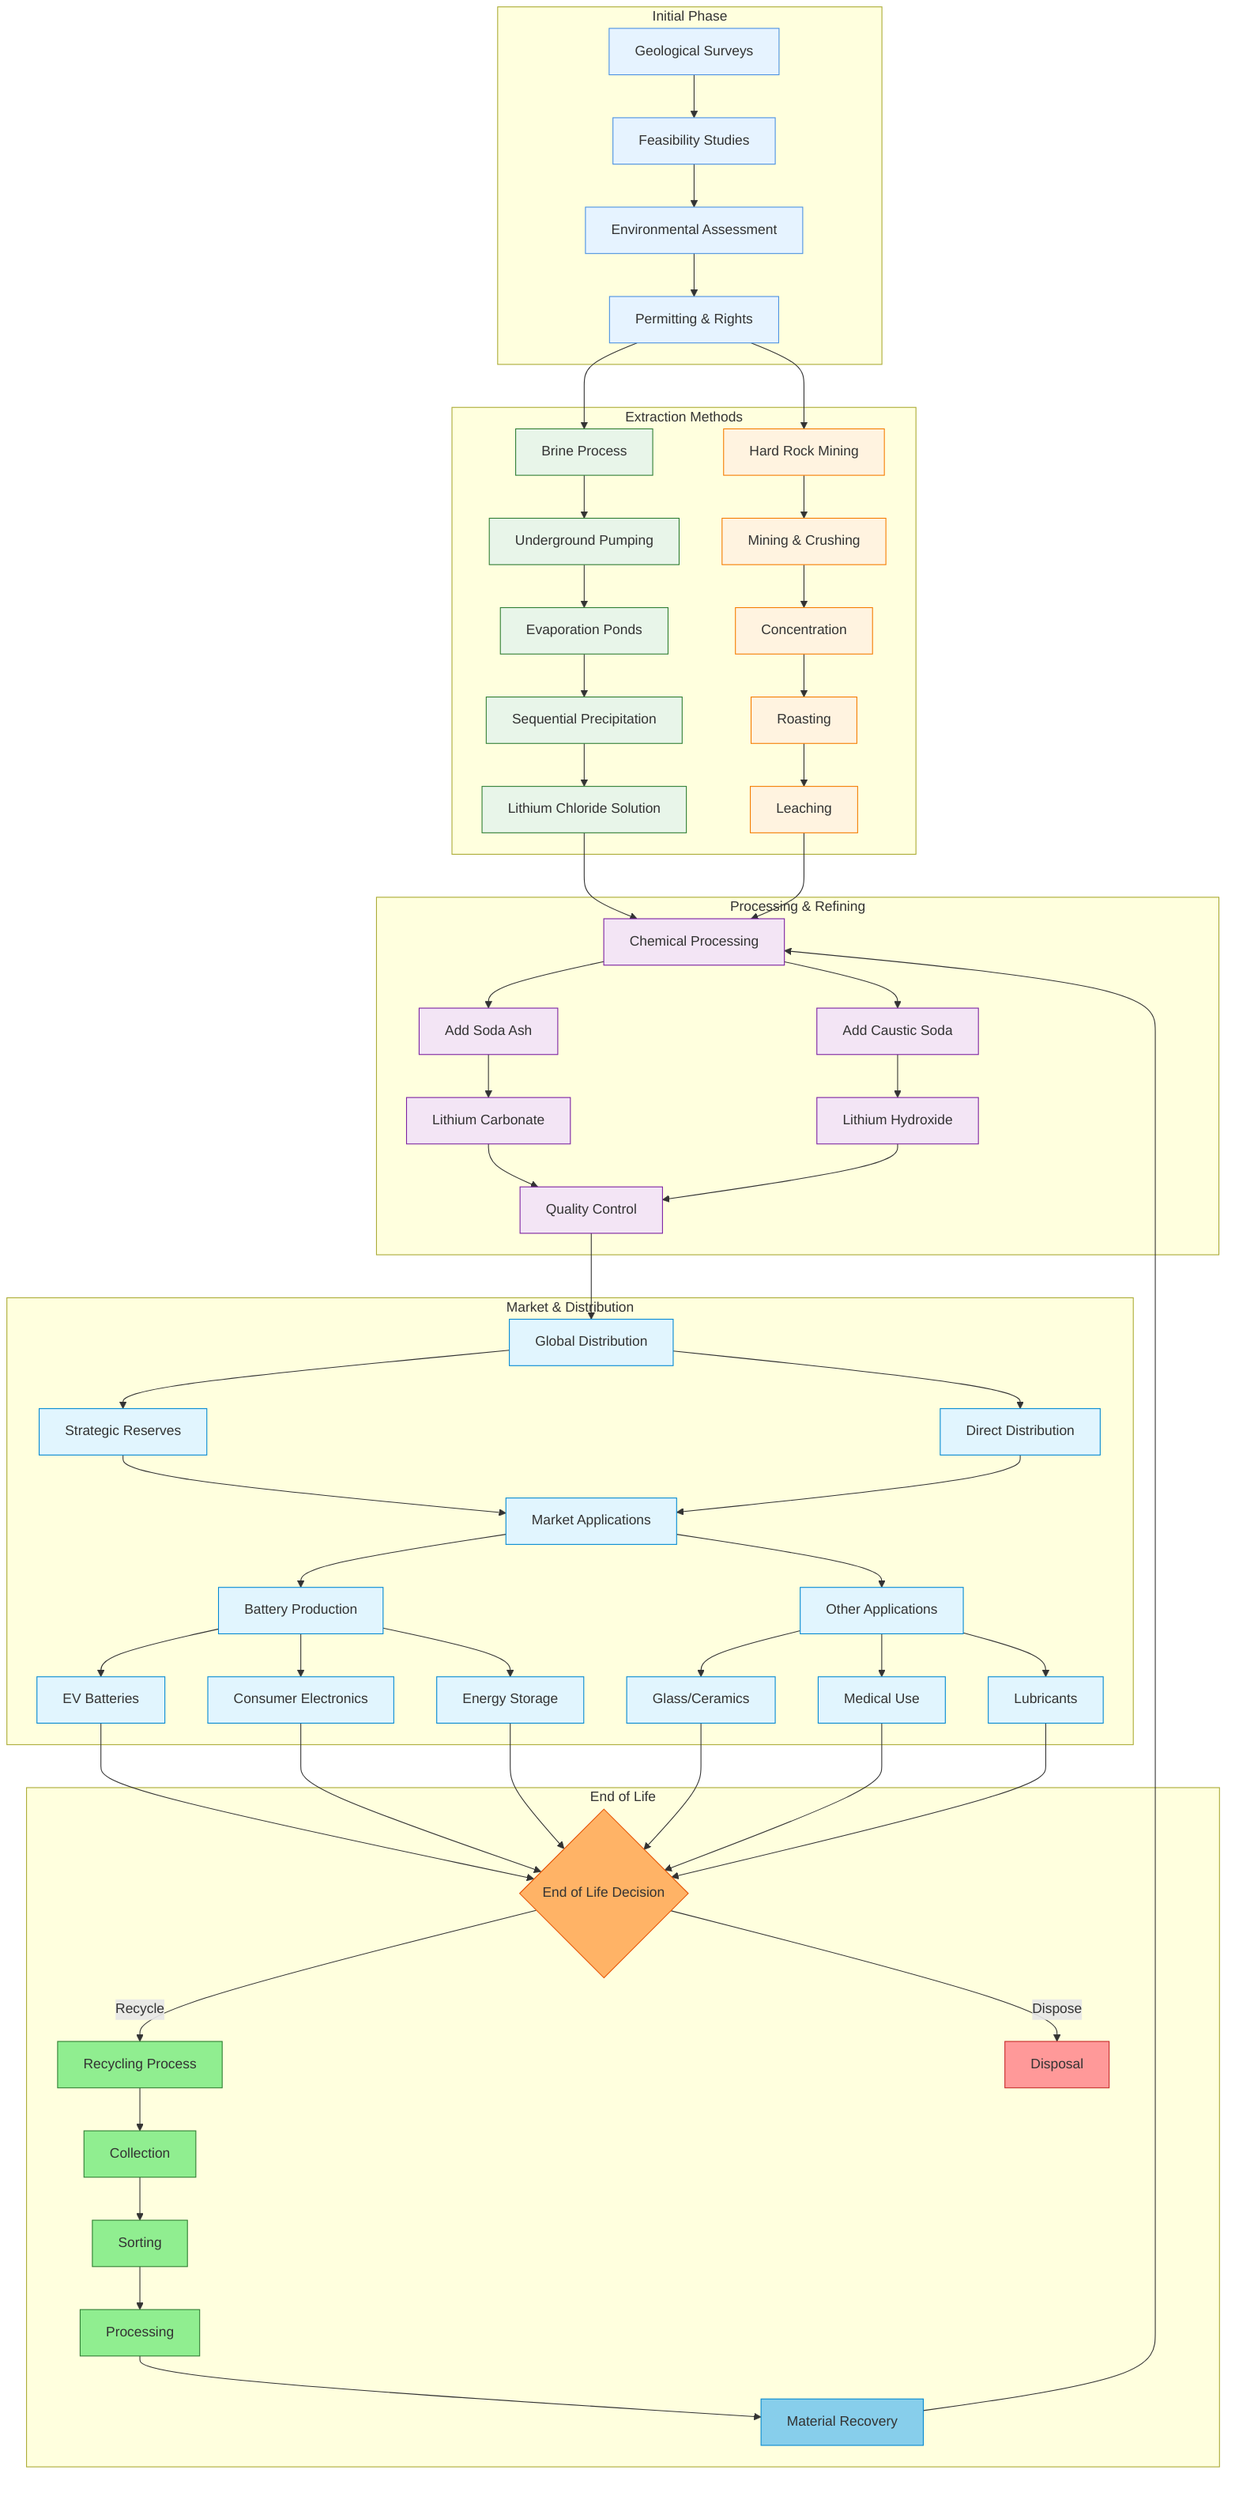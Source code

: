 flowchart TD
    subgraph Initial ["Initial Phase"]
        A[Geological Surveys] --> B[Feasibility Studies]
        B --> C[Environmental Assessment]
        C --> D[Permitting & Rights]
    end

    subgraph Extraction ["Extraction Methods"]
        direction LR
        E1[Brine Process] --> E1a[Underground Pumping]
        E1a --> E1b[Evaporation Ponds]
        E1b --> E1c[Sequential Precipitation]
        E1c --> E1d[Lithium Chloride Solution]

        E2[Hard Rock Mining] --> E2a[Mining & Crushing]
        E2a --> E2b[Concentration]
        E2b --> E2c[Roasting]
        E2c --> E2d[Leaching]
    end

    subgraph Processing ["Processing & Refining"]
        F[Chemical Processing] --> F1[Add Soda Ash]
        F --> F2[Add Caustic Soda]
        F1 --> G1[Lithium Carbonate]
        F2 --> G2[Lithium Hydroxide]
        G1 --> H[Quality Control]
        G2 --> H
    end

    subgraph Distribution ["Market & Distribution"]
        I[Global Distribution] --> I1[Strategic Reserves]
        I --> I2[Direct Distribution]
        
        I1 --> J[Market Applications]
        I2 --> J
        
        J --> J1[Battery Production]
        J --> J2[Other Applications]
        
        J1 --> K1[EV Batteries]
        J1 --> K2[Consumer Electronics]
        J1 --> K3[Energy Storage]
        
        J2 --> K4[Glass/Ceramics]
        J2 --> K5[Medical Use]
        J2 --> K6[Lubricants]
    end

    subgraph EOL ["End of Life"]
        L{End of Life Decision}
        
        L -->|Recycle| M[Recycling Process]
        L -->|Dispose| N[Disposal]
        
        M --> M1[Collection]
        M1 --> M2[Sorting]
        M2 --> M3[Processing]
        M3 --> M4[Material Recovery]
    end

    D --> E1
    D --> E2
    E1d --> F
    E2d --> F
    H --> I
    K1 --> L
    K2 --> L
    K3 --> L
    K4 --> L
    K5 --> L
    K6 --> L
    M4 --> F

    %% Initial Phase Styling
    style A fill:#E6F3FF,stroke:#4A90E2
    style B fill:#E6F3FF,stroke:#4A90E2
    style C fill:#E6F3FF,stroke:#4A90E2
    style D fill:#E6F3FF,stroke:#4A90E2

    %% Brine Process Styling
    style E1 fill:#E8F5E9,stroke:#2E7D32
    style E1a fill:#E8F5E9,stroke:#2E7D32
    style E1b fill:#E8F5E9,stroke:#2E7D32
    style E1c fill:#E8F5E9,stroke:#2E7D32
    style E1d fill:#E8F5E9,stroke:#2E7D32

    %% Hard Rock Mining Styling
    style E2 fill:#FFF3E0,stroke:#F57C00
    style E2a fill:#FFF3E0,stroke:#F57C00
    style E2b fill:#FFF3E0,stroke:#F57C00
    style E2c fill:#FFF3E0,stroke:#F57C00
    style E2d fill:#FFF3E0,stroke:#F57C00

    %% Processing Styling
    style F fill:#F3E5F5,stroke:#7B1FA2
    style F1 fill:#F3E5F5,stroke:#7B1FA2
    style F2 fill:#F3E5F5,stroke:#7B1FA2
    style G1 fill:#F3E5F5,stroke:#7B1FA2
    style G2 fill:#F3E5F5,stroke:#7B1FA2
    style H fill:#F3E5F5,stroke:#7B1FA2

    %% Distribution Styling
    style I fill:#E1F5FE,stroke:#0288D1
    style I1 fill:#E1F5FE,stroke:#0288D1
    style I2 fill:#E1F5FE,stroke:#0288D1
    style J fill:#E1F5FE,stroke:#0288D1
    style J1 fill:#E1F5FE,stroke:#0288D1
    style J2 fill:#E1F5FE,stroke:#0288D1
    style K1 fill:#E1F5FE,stroke:#0288D1
    style K2 fill:#E1F5FE,stroke:#0288D1
    style K3 fill:#E1F5FE,stroke:#0288D1
    style K4 fill:#E1F5FE,stroke:#0288D1
    style K5 fill:#E1F5FE,stroke:#0288D1
    style K6 fill:#E1F5FE,stroke:#0288D1

    %% End of Life Styling
    style L fill:#FFB366,stroke:#E65100
    style M fill:#90EE90,stroke:#2E7D32
    style M1 fill:#90EE90,stroke:#2E7D32
    style M2 fill:#90EE90,stroke:#2E7D32
    style M3 fill:#90EE90,stroke:#2E7D32
    style M4 fill:#87CEEB,stroke:#0288D1
    style N fill:#FF9999,stroke:#C62828